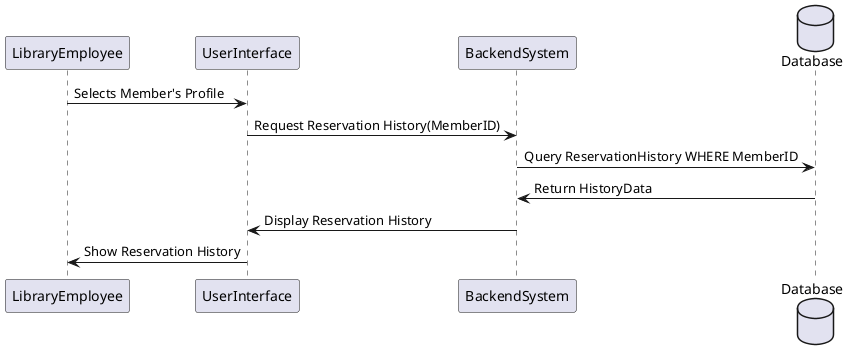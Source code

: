 @startuml
participant LibraryEmployee as Employee
participant UserInterface as UI
participant BackendSystem as Backend
database Database

Employee -> UI : Selects Member's Profile
UI -> Backend : Request Reservation History(MemberID)
Backend -> Database : Query ReservationHistory WHERE MemberID
Database -> Backend : Return HistoryData
Backend -> UI : Display Reservation History
UI -> Employee : Show Reservation History

@enduml